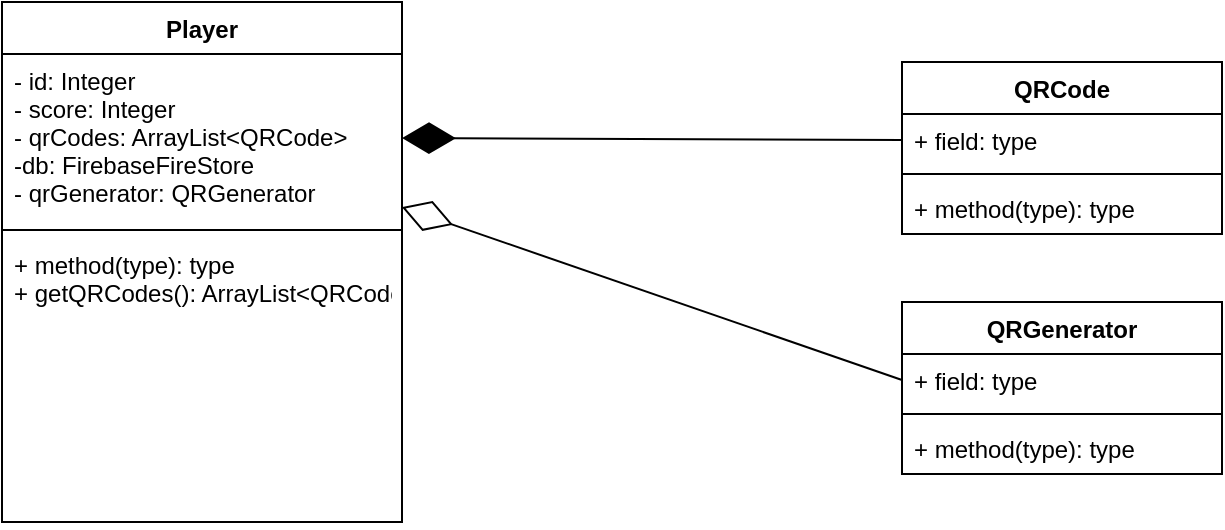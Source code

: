 <mxfile version="16.6.2" type="device"><diagram id="C5RBs43oDa-KdzZeNtuy" name="Page-1"><mxGraphModel dx="1422" dy="762" grid="1" gridSize="10" guides="1" tooltips="1" connect="1" arrows="1" fold="1" page="1" pageScale="1" pageWidth="827" pageHeight="1169" math="0" shadow="0"><root><mxCell id="WIyWlLk6GJQsqaUBKTNV-0"/><mxCell id="WIyWlLk6GJQsqaUBKTNV-1" parent="WIyWlLk6GJQsqaUBKTNV-0"/><mxCell id="1xCPZhi6wSOpnlVJawvV-0" value="Player" style="swimlane;fontStyle=1;align=center;verticalAlign=top;childLayout=stackLayout;horizontal=1;startSize=26;horizontalStack=0;resizeParent=1;resizeParentMax=0;resizeLast=0;collapsible=1;marginBottom=0;" vertex="1" parent="WIyWlLk6GJQsqaUBKTNV-1"><mxGeometry x="100" y="270" width="200" height="260" as="geometry"/></mxCell><mxCell id="1xCPZhi6wSOpnlVJawvV-1" value="- id: Integer&#10;- score: Integer&#10;- qrCodes: ArrayList&lt;QRCode&gt;&#10;-db: FirebaseFireStore&#10;- qrGenerator: QRGenerator" style="text;strokeColor=none;fillColor=none;align=left;verticalAlign=top;spacingLeft=4;spacingRight=4;overflow=hidden;rotatable=0;points=[[0,0.5],[1,0.5]];portConstraint=eastwest;" vertex="1" parent="1xCPZhi6wSOpnlVJawvV-0"><mxGeometry y="26" width="200" height="84" as="geometry"/></mxCell><mxCell id="1xCPZhi6wSOpnlVJawvV-2" value="" style="line;strokeWidth=1;fillColor=none;align=left;verticalAlign=middle;spacingTop=-1;spacingLeft=3;spacingRight=3;rotatable=0;labelPosition=right;points=[];portConstraint=eastwest;" vertex="1" parent="1xCPZhi6wSOpnlVJawvV-0"><mxGeometry y="110" width="200" height="8" as="geometry"/></mxCell><mxCell id="1xCPZhi6wSOpnlVJawvV-3" value="+ method(type): type&#10;+ getQRCodes(): ArrayList&lt;QRCode&gt;&#10;" style="text;strokeColor=none;fillColor=none;align=left;verticalAlign=top;spacingLeft=4;spacingRight=4;overflow=hidden;rotatable=0;points=[[0,0.5],[1,0.5]];portConstraint=eastwest;" vertex="1" parent="1xCPZhi6wSOpnlVJawvV-0"><mxGeometry y="118" width="200" height="142" as="geometry"/></mxCell><mxCell id="1xCPZhi6wSOpnlVJawvV-8" value="QRCode" style="swimlane;fontStyle=1;align=center;verticalAlign=top;childLayout=stackLayout;horizontal=1;startSize=26;horizontalStack=0;resizeParent=1;resizeParentMax=0;resizeLast=0;collapsible=1;marginBottom=0;" vertex="1" parent="WIyWlLk6GJQsqaUBKTNV-1"><mxGeometry x="550" y="300" width="160" height="86" as="geometry"/></mxCell><mxCell id="1xCPZhi6wSOpnlVJawvV-9" value="+ field: type" style="text;strokeColor=none;fillColor=none;align=left;verticalAlign=top;spacingLeft=4;spacingRight=4;overflow=hidden;rotatable=0;points=[[0,0.5],[1,0.5]];portConstraint=eastwest;" vertex="1" parent="1xCPZhi6wSOpnlVJawvV-8"><mxGeometry y="26" width="160" height="26" as="geometry"/></mxCell><mxCell id="1xCPZhi6wSOpnlVJawvV-10" value="" style="line;strokeWidth=1;fillColor=none;align=left;verticalAlign=middle;spacingTop=-1;spacingLeft=3;spacingRight=3;rotatable=0;labelPosition=right;points=[];portConstraint=eastwest;" vertex="1" parent="1xCPZhi6wSOpnlVJawvV-8"><mxGeometry y="52" width="160" height="8" as="geometry"/></mxCell><mxCell id="1xCPZhi6wSOpnlVJawvV-11" value="+ method(type): type" style="text;strokeColor=none;fillColor=none;align=left;verticalAlign=top;spacingLeft=4;spacingRight=4;overflow=hidden;rotatable=0;points=[[0,0.5],[1,0.5]];portConstraint=eastwest;" vertex="1" parent="1xCPZhi6wSOpnlVJawvV-8"><mxGeometry y="60" width="160" height="26" as="geometry"/></mxCell><mxCell id="1xCPZhi6wSOpnlVJawvV-12" value="" style="endArrow=diamondThin;endFill=1;endSize=24;html=1;rounded=0;exitX=0;exitY=0.5;exitDx=0;exitDy=0;entryX=1;entryY=0.5;entryDx=0;entryDy=0;" edge="1" parent="WIyWlLk6GJQsqaUBKTNV-1" source="1xCPZhi6wSOpnlVJawvV-9" target="1xCPZhi6wSOpnlVJawvV-1"><mxGeometry width="160" relative="1" as="geometry"><mxPoint x="330" y="390" as="sourcePoint"/><mxPoint x="490" y="390" as="targetPoint"/></mxGeometry></mxCell><mxCell id="1xCPZhi6wSOpnlVJawvV-13" value="QRGenerator" style="swimlane;fontStyle=1;align=center;verticalAlign=top;childLayout=stackLayout;horizontal=1;startSize=26;horizontalStack=0;resizeParent=1;resizeParentMax=0;resizeLast=0;collapsible=1;marginBottom=0;" vertex="1" parent="WIyWlLk6GJQsqaUBKTNV-1"><mxGeometry x="550" y="420" width="160" height="86" as="geometry"/></mxCell><mxCell id="1xCPZhi6wSOpnlVJawvV-14" value="+ field: type" style="text;strokeColor=none;fillColor=none;align=left;verticalAlign=top;spacingLeft=4;spacingRight=4;overflow=hidden;rotatable=0;points=[[0,0.5],[1,0.5]];portConstraint=eastwest;" vertex="1" parent="1xCPZhi6wSOpnlVJawvV-13"><mxGeometry y="26" width="160" height="26" as="geometry"/></mxCell><mxCell id="1xCPZhi6wSOpnlVJawvV-15" value="" style="line;strokeWidth=1;fillColor=none;align=left;verticalAlign=middle;spacingTop=-1;spacingLeft=3;spacingRight=3;rotatable=0;labelPosition=right;points=[];portConstraint=eastwest;" vertex="1" parent="1xCPZhi6wSOpnlVJawvV-13"><mxGeometry y="52" width="160" height="8" as="geometry"/></mxCell><mxCell id="1xCPZhi6wSOpnlVJawvV-16" value="+ method(type): type" style="text;strokeColor=none;fillColor=none;align=left;verticalAlign=top;spacingLeft=4;spacingRight=4;overflow=hidden;rotatable=0;points=[[0,0.5],[1,0.5]];portConstraint=eastwest;" vertex="1" parent="1xCPZhi6wSOpnlVJawvV-13"><mxGeometry y="60" width="160" height="26" as="geometry"/></mxCell><mxCell id="1xCPZhi6wSOpnlVJawvV-17" value="" style="endArrow=diamondThin;endFill=0;endSize=24;html=1;rounded=0;exitX=0;exitY=0.5;exitDx=0;exitDy=0;" edge="1" parent="WIyWlLk6GJQsqaUBKTNV-1" source="1xCPZhi6wSOpnlVJawvV-14" target="1xCPZhi6wSOpnlVJawvV-1"><mxGeometry width="160" relative="1" as="geometry"><mxPoint x="330" y="390" as="sourcePoint"/><mxPoint x="490" y="390" as="targetPoint"/></mxGeometry></mxCell></root></mxGraphModel></diagram></mxfile>